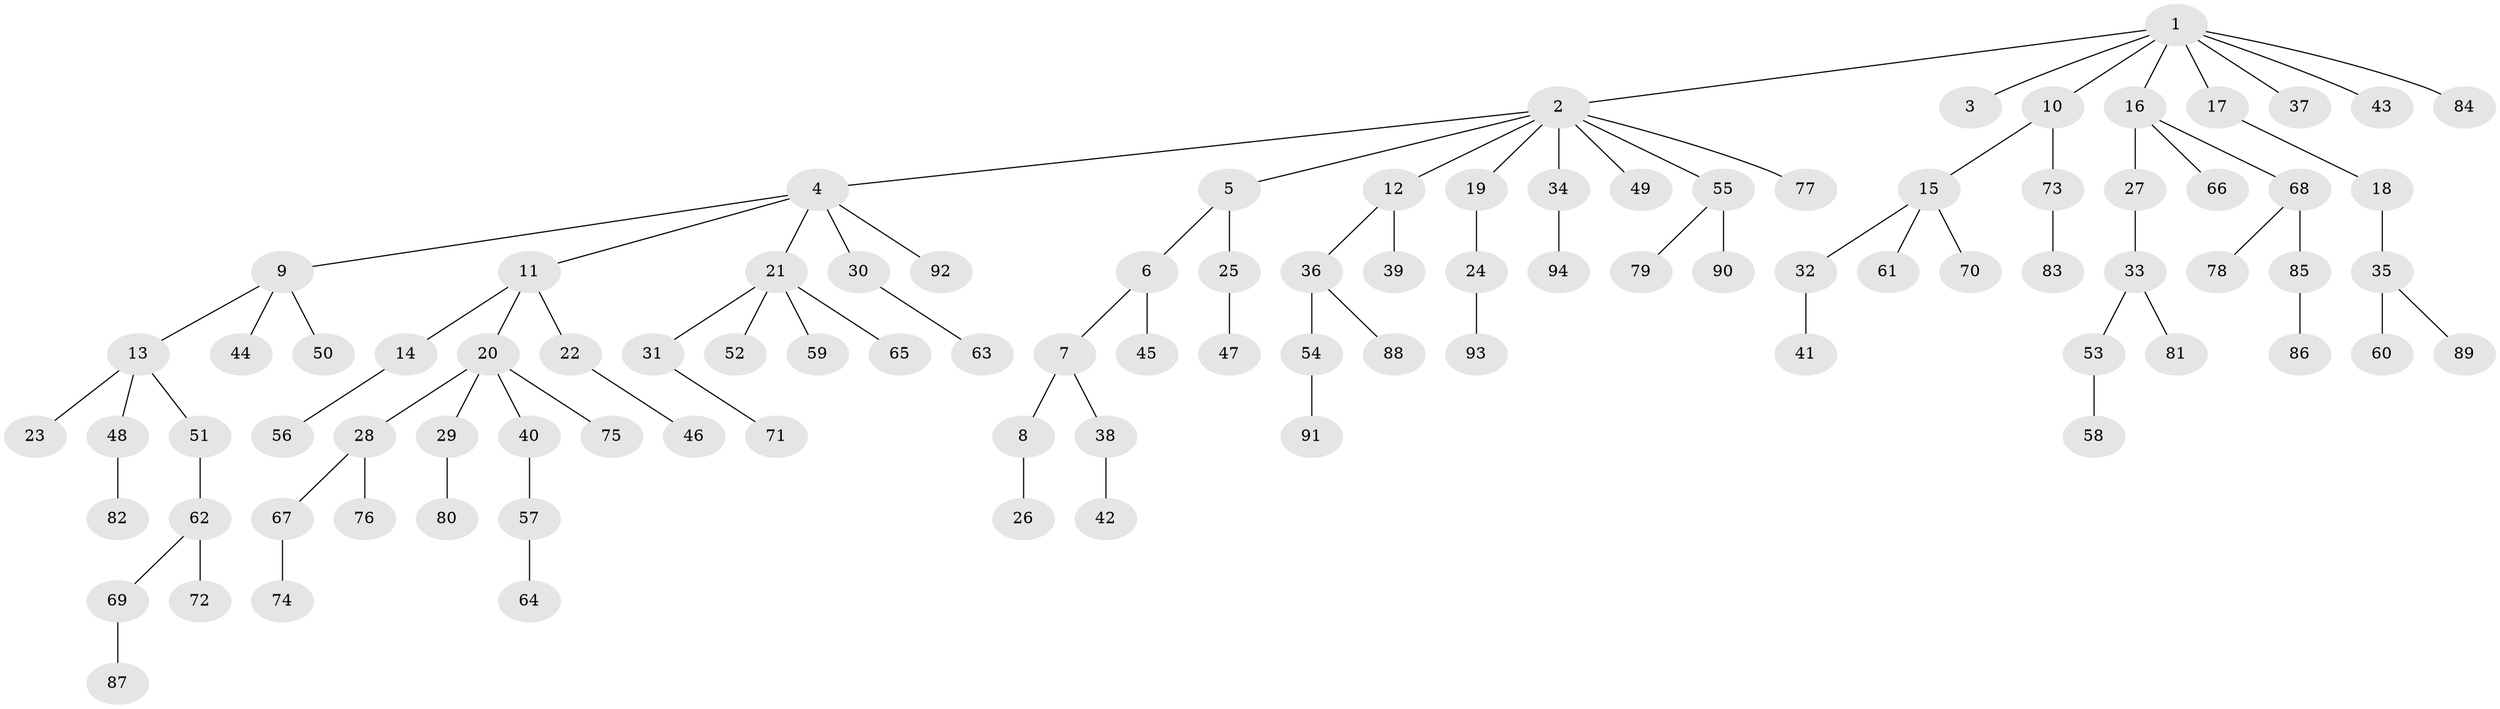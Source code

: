 // Generated by graph-tools (version 1.1) at 2025/50/03/09/25 03:50:21]
// undirected, 94 vertices, 93 edges
graph export_dot {
graph [start="1"]
  node [color=gray90,style=filled];
  1;
  2;
  3;
  4;
  5;
  6;
  7;
  8;
  9;
  10;
  11;
  12;
  13;
  14;
  15;
  16;
  17;
  18;
  19;
  20;
  21;
  22;
  23;
  24;
  25;
  26;
  27;
  28;
  29;
  30;
  31;
  32;
  33;
  34;
  35;
  36;
  37;
  38;
  39;
  40;
  41;
  42;
  43;
  44;
  45;
  46;
  47;
  48;
  49;
  50;
  51;
  52;
  53;
  54;
  55;
  56;
  57;
  58;
  59;
  60;
  61;
  62;
  63;
  64;
  65;
  66;
  67;
  68;
  69;
  70;
  71;
  72;
  73;
  74;
  75;
  76;
  77;
  78;
  79;
  80;
  81;
  82;
  83;
  84;
  85;
  86;
  87;
  88;
  89;
  90;
  91;
  92;
  93;
  94;
  1 -- 2;
  1 -- 3;
  1 -- 10;
  1 -- 16;
  1 -- 17;
  1 -- 37;
  1 -- 43;
  1 -- 84;
  2 -- 4;
  2 -- 5;
  2 -- 12;
  2 -- 19;
  2 -- 34;
  2 -- 49;
  2 -- 55;
  2 -- 77;
  4 -- 9;
  4 -- 11;
  4 -- 21;
  4 -- 30;
  4 -- 92;
  5 -- 6;
  5 -- 25;
  6 -- 7;
  6 -- 45;
  7 -- 8;
  7 -- 38;
  8 -- 26;
  9 -- 13;
  9 -- 44;
  9 -- 50;
  10 -- 15;
  10 -- 73;
  11 -- 14;
  11 -- 20;
  11 -- 22;
  12 -- 36;
  12 -- 39;
  13 -- 23;
  13 -- 48;
  13 -- 51;
  14 -- 56;
  15 -- 32;
  15 -- 61;
  15 -- 70;
  16 -- 27;
  16 -- 66;
  16 -- 68;
  17 -- 18;
  18 -- 35;
  19 -- 24;
  20 -- 28;
  20 -- 29;
  20 -- 40;
  20 -- 75;
  21 -- 31;
  21 -- 52;
  21 -- 59;
  21 -- 65;
  22 -- 46;
  24 -- 93;
  25 -- 47;
  27 -- 33;
  28 -- 67;
  28 -- 76;
  29 -- 80;
  30 -- 63;
  31 -- 71;
  32 -- 41;
  33 -- 53;
  33 -- 81;
  34 -- 94;
  35 -- 60;
  35 -- 89;
  36 -- 54;
  36 -- 88;
  38 -- 42;
  40 -- 57;
  48 -- 82;
  51 -- 62;
  53 -- 58;
  54 -- 91;
  55 -- 79;
  55 -- 90;
  57 -- 64;
  62 -- 69;
  62 -- 72;
  67 -- 74;
  68 -- 78;
  68 -- 85;
  69 -- 87;
  73 -- 83;
  85 -- 86;
}
